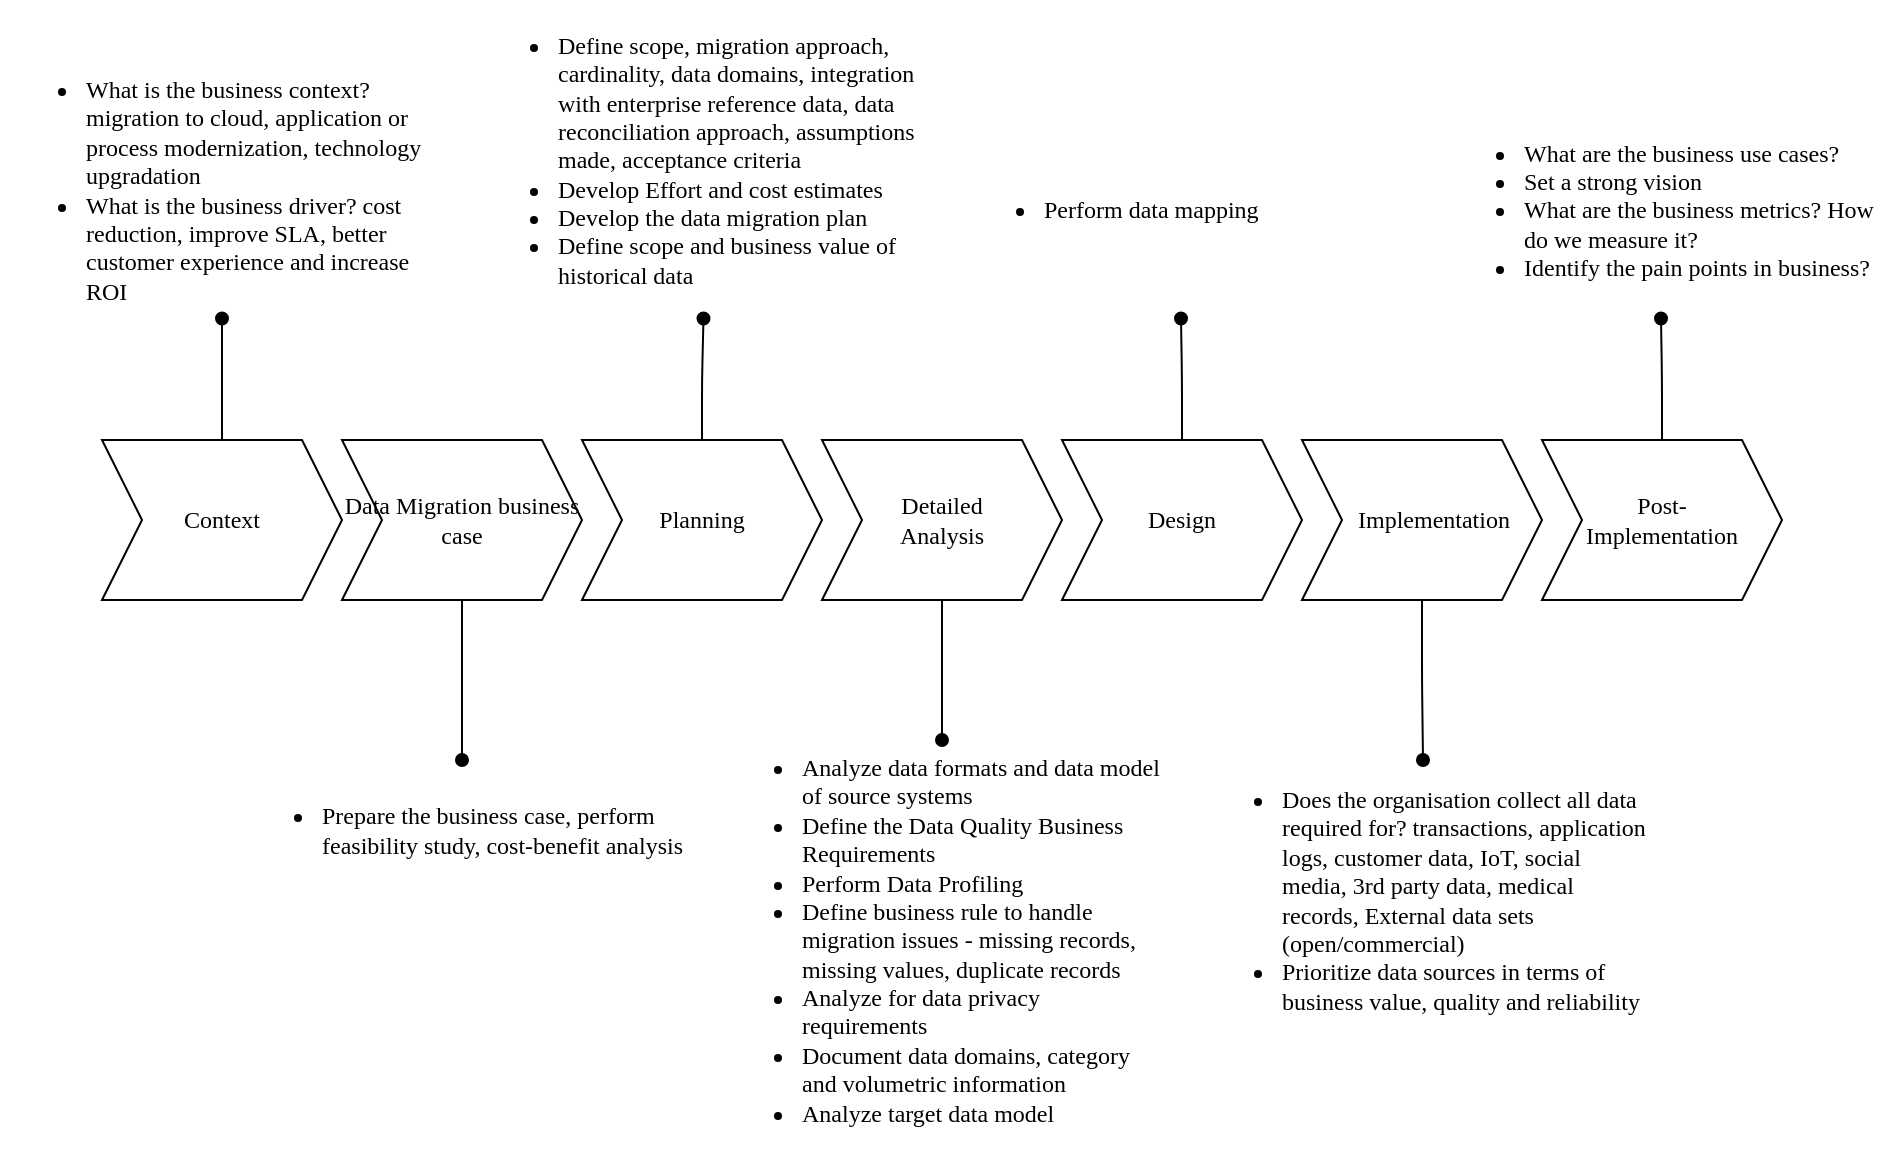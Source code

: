 <mxfile version="16.6.8" type="github">
  <diagram id="TNnfOFpaVKoH5bNG57tp" name="Page-1">
    <mxGraphModel dx="2006" dy="1770" grid="1" gridSize="10" guides="1" tooltips="1" connect="1" arrows="1" fold="1" page="1" pageScale="1" pageWidth="850" pageHeight="1100" math="0" shadow="0">
      <root>
        <mxCell id="0" />
        <mxCell id="1" parent="0" />
        <mxCell id="KtdAWQznxBgwJKkL_lew-1" value="Data Migration business case" style="shape=step;perimeter=stepPerimeter;whiteSpace=wrap;html=1;fixedSize=1;fontFamily=Tahoma;" vertex="1" parent="1">
          <mxGeometry x="160" y="120" width="120" height="80" as="geometry" />
        </mxCell>
        <mxCell id="KtdAWQznxBgwJKkL_lew-2" value="Planning" style="shape=step;perimeter=stepPerimeter;whiteSpace=wrap;html=1;fixedSize=1;fontFamily=Tahoma;" vertex="1" parent="1">
          <mxGeometry x="280" y="120" width="120" height="80" as="geometry" />
        </mxCell>
        <mxCell id="KtdAWQznxBgwJKkL_lew-3" value="Detailed &lt;br&gt;Analysis" style="shape=step;perimeter=stepPerimeter;whiteSpace=wrap;html=1;fixedSize=1;fontFamily=Tahoma;" vertex="1" parent="1">
          <mxGeometry x="400" y="120" width="120" height="80" as="geometry" />
        </mxCell>
        <mxCell id="KtdAWQznxBgwJKkL_lew-4" value="Design" style="shape=step;perimeter=stepPerimeter;whiteSpace=wrap;html=1;fixedSize=1;fontFamily=Tahoma;" vertex="1" parent="1">
          <mxGeometry x="520" y="120" width="120" height="80" as="geometry" />
        </mxCell>
        <mxCell id="KtdAWQznxBgwJKkL_lew-5" value="&amp;nbsp; &amp;nbsp; Implementation" style="shape=step;perimeter=stepPerimeter;whiteSpace=wrap;html=1;fixedSize=1;fontFamily=Tahoma;align=center;" vertex="1" parent="1">
          <mxGeometry x="640" y="120" width="120" height="80" as="geometry" />
        </mxCell>
        <mxCell id="KtdAWQznxBgwJKkL_lew-6" value="Post-&lt;br&gt;Implementation" style="shape=step;perimeter=stepPerimeter;whiteSpace=wrap;html=1;fixedSize=1;fontFamily=Tahoma;" vertex="1" parent="1">
          <mxGeometry x="760" y="120" width="120" height="80" as="geometry" />
        </mxCell>
        <mxCell id="KtdAWQznxBgwJKkL_lew-7" value="Context" style="shape=step;perimeter=stepPerimeter;whiteSpace=wrap;html=1;fixedSize=1;fontFamily=Tahoma;" vertex="1" parent="1">
          <mxGeometry x="40" y="120" width="120" height="80" as="geometry" />
        </mxCell>
        <mxCell id="KtdAWQznxBgwJKkL_lew-9" style="edgeStyle=orthogonalEdgeStyle;rounded=1;orthogonalLoop=1;jettySize=auto;html=1;fontFamily=Tahoma;endArrow=oval;endFill=1;" edge="1" parent="1" source="KtdAWQznxBgwJKkL_lew-7" target="KtdAWQznxBgwJKkL_lew-10">
          <mxGeometry relative="1" as="geometry">
            <mxPoint x="112.5" y="200" as="sourcePoint" />
            <mxPoint x="-29.5" y="70" as="targetPoint" />
          </mxGeometry>
        </mxCell>
        <mxCell id="KtdAWQznxBgwJKkL_lew-10" value="&lt;ul&gt;&lt;li&gt;What is the business context? migration to cloud, application or process modernization, technology upgradation&lt;/li&gt;&lt;li&gt;What is the business driver? cost reduction, improve SLA, better customer experience and increase ROI&lt;/li&gt;&lt;/ul&gt;" style="text;html=1;strokeColor=none;fillColor=none;align=left;verticalAlign=middle;whiteSpace=wrap;rounded=0;fontFamily=Tahoma;" vertex="1" parent="1">
          <mxGeometry x="-10.5" y="-70" width="221" height="129.25" as="geometry" />
        </mxCell>
        <mxCell id="KtdAWQznxBgwJKkL_lew-11" style="edgeStyle=orthogonalEdgeStyle;rounded=1;orthogonalLoop=1;jettySize=auto;html=1;fontFamily=Tahoma;endArrow=oval;endFill=1;" edge="1" parent="1" source="KtdAWQznxBgwJKkL_lew-1" target="KtdAWQznxBgwJKkL_lew-14">
          <mxGeometry relative="1" as="geometry" />
        </mxCell>
        <mxCell id="KtdAWQznxBgwJKkL_lew-14" value="&lt;ul&gt;&lt;li&gt;Prepare the business case, perform feasibility study, cost-benefit analysis&lt;/li&gt;&lt;/ul&gt;" style="text;html=1;strokeColor=none;fillColor=none;align=left;verticalAlign=middle;whiteSpace=wrap;rounded=0;fontFamily=Tahoma;" vertex="1" parent="1">
          <mxGeometry x="107.5" y="280" width="225" height="70" as="geometry" />
        </mxCell>
        <mxCell id="KtdAWQznxBgwJKkL_lew-15" style="edgeStyle=orthogonalEdgeStyle;rounded=1;orthogonalLoop=1;jettySize=auto;html=1;fontFamily=Tahoma;endArrow=oval;endFill=1;" edge="1" parent="1" target="KtdAWQznxBgwJKkL_lew-16" source="KtdAWQznxBgwJKkL_lew-2">
          <mxGeometry relative="1" as="geometry">
            <mxPoint x="340" y="120" as="sourcePoint" />
            <mxPoint x="210.5" y="70" as="targetPoint" />
          </mxGeometry>
        </mxCell>
        <mxCell id="KtdAWQznxBgwJKkL_lew-16" value="&lt;ul&gt;&lt;li&gt;Define scope, migration approach, cardinality, data domains, integration with enterprise reference data, data reconciliation approach, assumptions made, acceptance criteria&lt;/li&gt;&lt;li&gt;Develop Effort and cost estimates&lt;/li&gt;&lt;li&gt;Develop the data migration plan&lt;/li&gt;&lt;li&gt;Define scope and business value of historical data&lt;/li&gt;&lt;/ul&gt;" style="text;html=1;strokeColor=none;fillColor=none;align=left;verticalAlign=middle;whiteSpace=wrap;rounded=0;fontFamily=Tahoma;" vertex="1" parent="1">
          <mxGeometry x="225.5" y="-100" width="230.5" height="159.25" as="geometry" />
        </mxCell>
        <mxCell id="KtdAWQznxBgwJKkL_lew-17" style="edgeStyle=orthogonalEdgeStyle;rounded=1;orthogonalLoop=1;jettySize=auto;html=1;fontFamily=Tahoma;endArrow=oval;endFill=1;" edge="1" parent="1" target="KtdAWQznxBgwJKkL_lew-18" source="KtdAWQznxBgwJKkL_lew-4">
          <mxGeometry relative="1" as="geometry">
            <mxPoint x="570.5" y="120" as="sourcePoint" />
            <mxPoint x="441" y="70" as="targetPoint" />
          </mxGeometry>
        </mxCell>
        <mxCell id="KtdAWQznxBgwJKkL_lew-18" value="&lt;ul&gt;&lt;li&gt;Perform data mapping&lt;/li&gt;&lt;/ul&gt;" style="text;html=1;strokeColor=none;fillColor=none;align=left;verticalAlign=middle;whiteSpace=wrap;rounded=0;fontFamily=Tahoma;" vertex="1" parent="1">
          <mxGeometry x="469" y="-50" width="221" height="109.25" as="geometry" />
        </mxCell>
        <mxCell id="KtdAWQznxBgwJKkL_lew-19" style="edgeStyle=orthogonalEdgeStyle;rounded=1;orthogonalLoop=1;jettySize=auto;html=1;fontFamily=Tahoma;endArrow=oval;endFill=1;" edge="1" parent="1" target="KtdAWQznxBgwJKkL_lew-20" source="KtdAWQznxBgwJKkL_lew-6">
          <mxGeometry relative="1" as="geometry">
            <mxPoint x="810.5" y="120" as="sourcePoint" />
            <mxPoint x="681" y="70" as="targetPoint" />
          </mxGeometry>
        </mxCell>
        <mxCell id="KtdAWQznxBgwJKkL_lew-20" value="&lt;ul&gt;&lt;li&gt;What are the business use cases?&lt;/li&gt;&lt;li&gt;Set a strong vision&lt;/li&gt;&lt;li&gt;What are the business metrics? How do we measure it?&lt;/li&gt;&lt;li&gt;Identify the pain points in business?&lt;/li&gt;&lt;/ul&gt;" style="text;html=1;strokeColor=none;fillColor=none;align=left;verticalAlign=middle;whiteSpace=wrap;rounded=0;fontFamily=Tahoma;" vertex="1" parent="1">
          <mxGeometry x="709" y="-50" width="221" height="109.25" as="geometry" />
        </mxCell>
        <mxCell id="KtdAWQznxBgwJKkL_lew-21" style="edgeStyle=orthogonalEdgeStyle;rounded=1;orthogonalLoop=1;jettySize=auto;html=1;fontFamily=Tahoma;endArrow=oval;endFill=1;" edge="1" parent="1" target="KtdAWQznxBgwJKkL_lew-22" source="KtdAWQznxBgwJKkL_lew-3">
          <mxGeometry relative="1" as="geometry">
            <mxPoint x="230" y="210" as="sourcePoint" />
          </mxGeometry>
        </mxCell>
        <mxCell id="KtdAWQznxBgwJKkL_lew-22" value="&lt;ul&gt;&lt;li&gt;Analyze data formats and data model of source systems&lt;/li&gt;&lt;li class=&quot;graf graf--li&quot;&gt;Define the Data Quality Business Requirements&lt;/li&gt;&lt;li class=&quot;graf graf--li&quot;&gt;Perform Data Profiling&lt;/li&gt;&lt;li class=&quot;graf graf--li&quot;&gt;Define business rule to handle migration issues - missing records, missing values, duplicate records&lt;/li&gt;&lt;li class=&quot;graf graf--li&quot;&gt;Analyze for data privacy requirements&lt;/li&gt;&lt;li class=&quot;graf graf--li&quot;&gt;Document data domains, category and volumetric information&lt;/li&gt;&lt;li class=&quot;graf graf--li&quot;&gt;Analyze target data model&lt;/li&gt;&lt;/ul&gt;" style="text;html=1;strokeColor=none;fillColor=none;align=left;verticalAlign=middle;whiteSpace=wrap;rounded=0;fontFamily=Tahoma;" vertex="1" parent="1">
          <mxGeometry x="347.5" y="270" width="225" height="200" as="geometry" />
        </mxCell>
        <mxCell id="KtdAWQznxBgwJKkL_lew-23" style="edgeStyle=orthogonalEdgeStyle;rounded=1;orthogonalLoop=1;jettySize=auto;html=1;fontFamily=Tahoma;endArrow=oval;endFill=1;" edge="1" parent="1" target="KtdAWQznxBgwJKkL_lew-24" source="KtdAWQznxBgwJKkL_lew-5">
          <mxGeometry relative="1" as="geometry">
            <mxPoint x="712.5" y="200" as="sourcePoint" />
          </mxGeometry>
        </mxCell>
        <mxCell id="KtdAWQznxBgwJKkL_lew-24" value="&lt;ul&gt;&lt;li&gt;Does the organisation collect all data required for? transactions, application logs, customer data, IoT, social media, 3rd party data, medical records, External data sets (open/commercial)&lt;/li&gt;&lt;li&gt;Prioritize data sources in terms of business value, quality and reliability&lt;/li&gt;&lt;/ul&gt;" style="text;html=1;strokeColor=none;fillColor=none;align=left;verticalAlign=middle;whiteSpace=wrap;rounded=0;fontFamily=Tahoma;" vertex="1" parent="1">
          <mxGeometry x="588" y="280" width="225" height="140" as="geometry" />
        </mxCell>
      </root>
    </mxGraphModel>
  </diagram>
</mxfile>
